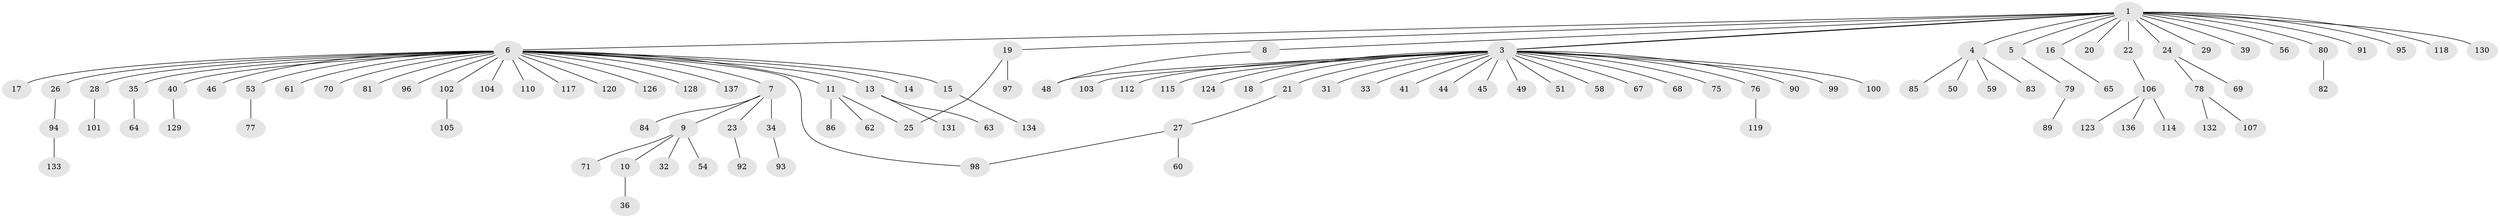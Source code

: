 // original degree distribution, {17: 0.007042253521126761, 4: 0.028169014084507043, 24: 0.007042253521126761, 3: 0.08450704225352113, 2: 0.21830985915492956, 26: 0.007042253521126761, 5: 0.02112676056338028, 6: 0.007042253521126761, 1: 0.6197183098591549}
// Generated by graph-tools (version 1.1) at 2025/41/03/06/25 10:41:45]
// undirected, 110 vertices, 113 edges
graph export_dot {
graph [start="1"]
  node [color=gray90,style=filled];
  1 [super="+2"];
  3 [super="+30"];
  4 [super="+37"];
  5 [super="+12"];
  6 [super="+38"];
  7;
  8;
  9 [super="+87"];
  10 [super="+52"];
  11 [super="+88"];
  13 [super="+113"];
  14;
  15;
  16 [super="+121"];
  17;
  18 [super="+57"];
  19;
  20;
  21 [super="+73"];
  22;
  23;
  24 [super="+42"];
  25 [super="+138"];
  26;
  27;
  28 [super="+47"];
  29;
  31;
  32;
  33 [super="+109"];
  34 [super="+122"];
  35 [super="+127"];
  36;
  39;
  40 [super="+43"];
  41;
  44;
  45;
  46 [super="+72"];
  48 [super="+55"];
  49;
  50 [super="+66"];
  51;
  53;
  54;
  56;
  58;
  59;
  60 [super="+135"];
  61;
  62 [super="+125"];
  63;
  64;
  65;
  67;
  68;
  69;
  70;
  71 [super="+74"];
  75;
  76;
  77;
  78 [super="+111"];
  79;
  80;
  81 [super="+140"];
  82;
  83;
  84;
  85;
  86;
  89;
  90;
  91;
  92;
  93;
  94;
  95;
  96;
  97 [super="+108"];
  98;
  99;
  100;
  101;
  102;
  103 [super="+139"];
  104;
  105;
  106 [super="+116"];
  107;
  110 [super="+142"];
  112;
  114;
  115;
  117;
  118;
  119;
  120;
  123;
  124;
  126;
  128;
  129;
  130;
  131 [super="+141"];
  132;
  133;
  134;
  136;
  137;
  1 -- 3;
  1 -- 3;
  1 -- 4;
  1 -- 5;
  1 -- 6;
  1 -- 8;
  1 -- 19;
  1 -- 20;
  1 -- 22;
  1 -- 29;
  1 -- 39;
  1 -- 56;
  1 -- 91;
  1 -- 95;
  1 -- 118;
  1 -- 130;
  1 -- 16;
  1 -- 80;
  1 -- 24;
  3 -- 18;
  3 -- 21;
  3 -- 31;
  3 -- 33;
  3 -- 41;
  3 -- 44;
  3 -- 45;
  3 -- 48;
  3 -- 49;
  3 -- 51;
  3 -- 58;
  3 -- 67;
  3 -- 68;
  3 -- 75;
  3 -- 76;
  3 -- 90;
  3 -- 99;
  3 -- 100;
  3 -- 103;
  3 -- 112;
  3 -- 115;
  3 -- 124;
  4 -- 59;
  4 -- 50;
  4 -- 83;
  4 -- 85;
  5 -- 79;
  6 -- 7;
  6 -- 11;
  6 -- 13;
  6 -- 14;
  6 -- 15;
  6 -- 17;
  6 -- 26;
  6 -- 28;
  6 -- 35;
  6 -- 40;
  6 -- 46;
  6 -- 53;
  6 -- 61;
  6 -- 70;
  6 -- 81;
  6 -- 96;
  6 -- 98;
  6 -- 102;
  6 -- 104;
  6 -- 110;
  6 -- 117;
  6 -- 120;
  6 -- 126;
  6 -- 128;
  6 -- 137;
  7 -- 9;
  7 -- 23;
  7 -- 34;
  7 -- 84;
  8 -- 48;
  9 -- 10;
  9 -- 32;
  9 -- 54;
  9 -- 71;
  10 -- 36;
  11 -- 25;
  11 -- 62;
  11 -- 86;
  13 -- 63;
  13 -- 131;
  15 -- 134;
  16 -- 65;
  19 -- 25;
  19 -- 97;
  21 -- 27;
  22 -- 106;
  23 -- 92;
  24 -- 69;
  24 -- 78;
  26 -- 94;
  27 -- 60;
  27 -- 98;
  28 -- 101;
  34 -- 93;
  35 -- 64;
  40 -- 129;
  53 -- 77;
  76 -- 119;
  78 -- 107;
  78 -- 132;
  79 -- 89;
  80 -- 82;
  94 -- 133;
  102 -- 105;
  106 -- 114;
  106 -- 123;
  106 -- 136;
}
